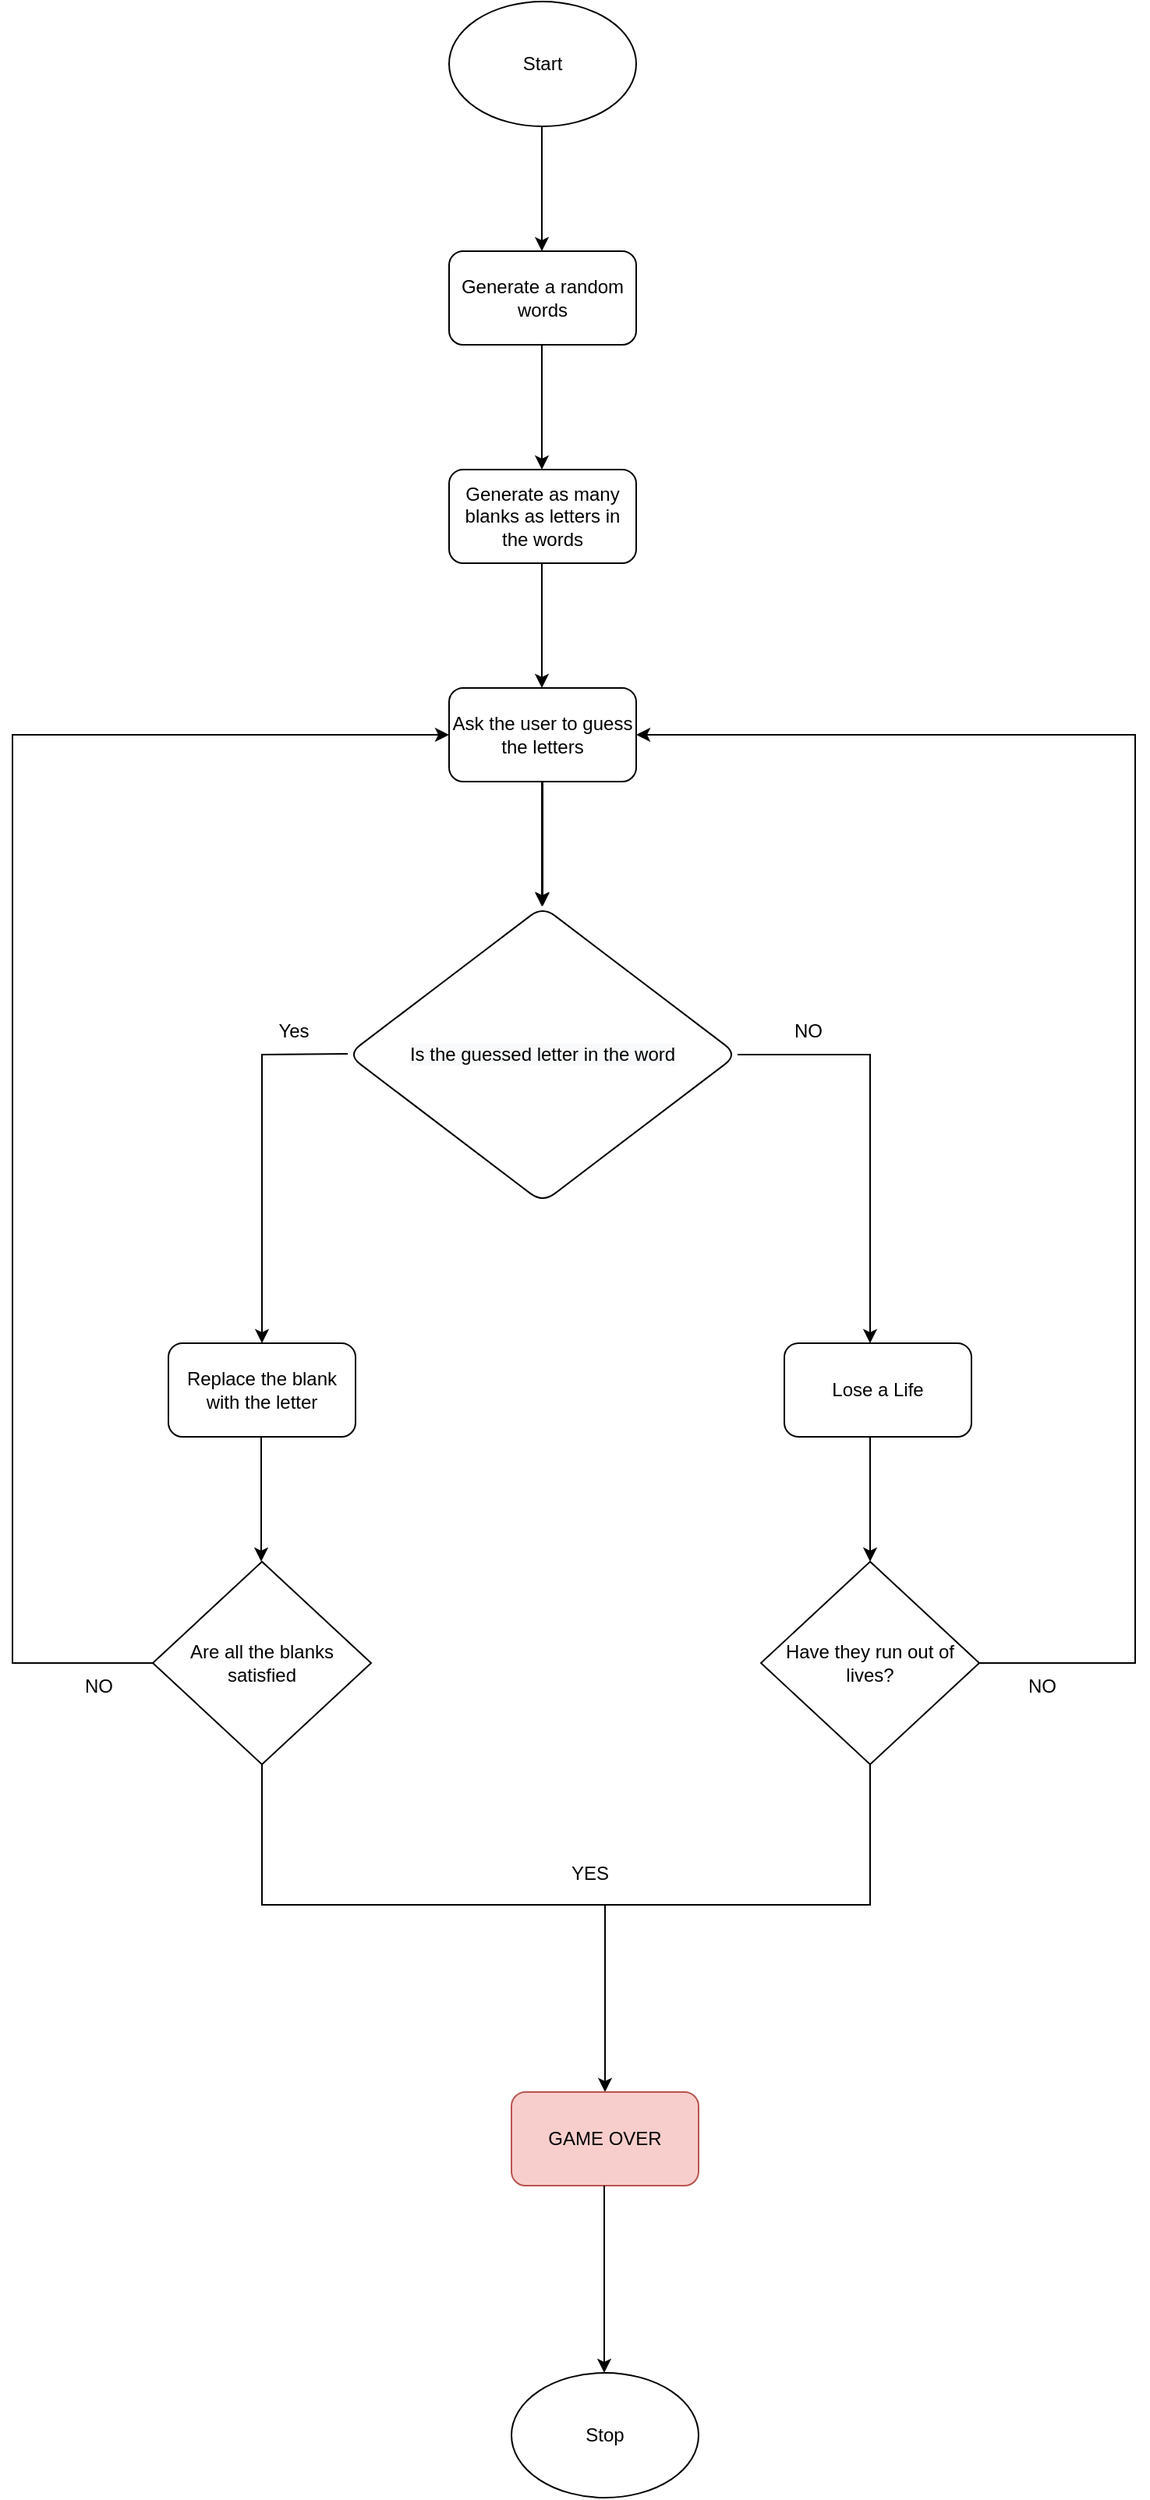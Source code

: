 <mxfile version="15.6.2" type="device"><diagram id="C5RBs43oDa-KdzZeNtuy" name="Page-1"><mxGraphModel dx="946" dy="614" grid="1" gridSize="10" guides="1" tooltips="1" connect="1" arrows="1" fold="1" page="1" pageScale="1" pageWidth="827" pageHeight="1169" math="0" shadow="0"><root><mxCell id="WIyWlLk6GJQsqaUBKTNV-0"/><mxCell id="WIyWlLk6GJQsqaUBKTNV-1" parent="WIyWlLk6GJQsqaUBKTNV-0"/><mxCell id="X1D_Ld6q9YfCJzh8IJN8-6" value="Start" style="ellipse;whiteSpace=wrap;html=1;" vertex="1" parent="WIyWlLk6GJQsqaUBKTNV-1"><mxGeometry x="320" y="20" width="120" height="80" as="geometry"/></mxCell><mxCell id="X1D_Ld6q9YfCJzh8IJN8-8" value="" style="endArrow=classic;html=1;rounded=0;" edge="1" parent="WIyWlLk6GJQsqaUBKTNV-1"><mxGeometry width="50" height="50" relative="1" as="geometry"><mxPoint x="379.5" y="100" as="sourcePoint"/><mxPoint x="379.5" y="180" as="targetPoint"/></mxGeometry></mxCell><mxCell id="X1D_Ld6q9YfCJzh8IJN8-10" value="Generate a random words" style="rounded=1;whiteSpace=wrap;html=1;" vertex="1" parent="WIyWlLk6GJQsqaUBKTNV-1"><mxGeometry x="320" y="180" width="120" height="60" as="geometry"/></mxCell><mxCell id="X1D_Ld6q9YfCJzh8IJN8-11" value="" style="endArrow=classic;html=1;rounded=0;" edge="1" parent="WIyWlLk6GJQsqaUBKTNV-1"><mxGeometry width="50" height="50" relative="1" as="geometry"><mxPoint x="379.5" y="240" as="sourcePoint"/><mxPoint x="379.5" y="320" as="targetPoint"/></mxGeometry></mxCell><mxCell id="X1D_Ld6q9YfCJzh8IJN8-12" value="Generate as many blanks as letters in the words" style="rounded=1;whiteSpace=wrap;html=1;" vertex="1" parent="WIyWlLk6GJQsqaUBKTNV-1"><mxGeometry x="320" y="320" width="120" height="60" as="geometry"/></mxCell><mxCell id="X1D_Ld6q9YfCJzh8IJN8-13" value="" style="endArrow=classic;html=1;rounded=0;" edge="1" parent="WIyWlLk6GJQsqaUBKTNV-1"><mxGeometry width="50" height="50" relative="1" as="geometry"><mxPoint x="379.5" y="380" as="sourcePoint"/><mxPoint x="379.5" y="460" as="targetPoint"/></mxGeometry></mxCell><mxCell id="X1D_Ld6q9YfCJzh8IJN8-18" value="" style="edgeStyle=orthogonalEdgeStyle;rounded=0;orthogonalLoop=1;jettySize=auto;html=1;" edge="1" parent="WIyWlLk6GJQsqaUBKTNV-1" source="X1D_Ld6q9YfCJzh8IJN8-14" target="X1D_Ld6q9YfCJzh8IJN8-17"><mxGeometry relative="1" as="geometry"/></mxCell><mxCell id="X1D_Ld6q9YfCJzh8IJN8-14" value="Ask the user to guess the letters" style="rounded=1;whiteSpace=wrap;html=1;" vertex="1" parent="WIyWlLk6GJQsqaUBKTNV-1"><mxGeometry x="320" y="460" width="120" height="60" as="geometry"/></mxCell><mxCell id="X1D_Ld6q9YfCJzh8IJN8-15" value="" style="endArrow=classic;html=1;rounded=0;" edge="1" parent="WIyWlLk6GJQsqaUBKTNV-1"><mxGeometry width="50" height="50" relative="1" as="geometry"><mxPoint x="379.5" y="520" as="sourcePoint"/><mxPoint x="379.5" y="600" as="targetPoint"/></mxGeometry></mxCell><mxCell id="X1D_Ld6q9YfCJzh8IJN8-17" value="&lt;meta charset=&quot;utf-8&quot;&gt;&lt;span style=&quot;color: rgb(0, 0, 0); font-family: helvetica; font-size: 12px; font-style: normal; font-weight: 400; letter-spacing: normal; text-align: center; text-indent: 0px; text-transform: none; word-spacing: 0px; background-color: rgb(248, 249, 250); display: inline; float: none;&quot;&gt;Is the guessed letter in the word&lt;/span&gt;" style="rhombus;whiteSpace=wrap;html=1;rounded=1;" vertex="1" parent="WIyWlLk6GJQsqaUBKTNV-1"><mxGeometry x="255" y="600" width="250" height="190" as="geometry"/></mxCell><mxCell id="X1D_Ld6q9YfCJzh8IJN8-19" value="" style="endArrow=classic;html=1;rounded=0;" edge="1" parent="WIyWlLk6GJQsqaUBKTNV-1"><mxGeometry width="50" height="50" relative="1" as="geometry"><mxPoint x="255" y="694.5" as="sourcePoint"/><mxPoint x="200" y="880" as="targetPoint"/><Array as="points"><mxPoint x="200" y="695"/></Array></mxGeometry></mxCell><mxCell id="X1D_Ld6q9YfCJzh8IJN8-20" value="Yes" style="text;html=1;align=center;verticalAlign=middle;resizable=0;points=[];autosize=1;strokeColor=none;fillColor=none;" vertex="1" parent="WIyWlLk6GJQsqaUBKTNV-1"><mxGeometry x="200" y="670" width="40" height="20" as="geometry"/></mxCell><mxCell id="X1D_Ld6q9YfCJzh8IJN8-21" value="Replace the blank with the letter" style="rounded=1;whiteSpace=wrap;html=1;" vertex="1" parent="WIyWlLk6GJQsqaUBKTNV-1"><mxGeometry x="140" y="880" width="120" height="60" as="geometry"/></mxCell><mxCell id="X1D_Ld6q9YfCJzh8IJN8-22" value="" style="endArrow=classic;html=1;rounded=0;exitX=1;exitY=0.5;exitDx=0;exitDy=0;" edge="1" parent="WIyWlLk6GJQsqaUBKTNV-1" source="X1D_Ld6q9YfCJzh8IJN8-17"><mxGeometry width="50" height="50" relative="1" as="geometry"><mxPoint x="595" y="694.5" as="sourcePoint"/><mxPoint x="590" y="880" as="targetPoint"/><Array as="points"><mxPoint x="590" y="695"/></Array></mxGeometry></mxCell><mxCell id="X1D_Ld6q9YfCJzh8IJN8-23" value="NO" style="text;html=1;align=center;verticalAlign=middle;resizable=0;points=[];autosize=1;strokeColor=none;fillColor=none;" vertex="1" parent="WIyWlLk6GJQsqaUBKTNV-1"><mxGeometry x="535" y="670" width="30" height="20" as="geometry"/></mxCell><mxCell id="X1D_Ld6q9YfCJzh8IJN8-24" value="Lose a Life" style="rounded=1;whiteSpace=wrap;html=1;" vertex="1" parent="WIyWlLk6GJQsqaUBKTNV-1"><mxGeometry x="535" y="880" width="120" height="60" as="geometry"/></mxCell><mxCell id="X1D_Ld6q9YfCJzh8IJN8-25" value="" style="endArrow=classic;html=1;rounded=0;" edge="1" parent="WIyWlLk6GJQsqaUBKTNV-1"><mxGeometry width="50" height="50" relative="1" as="geometry"><mxPoint x="199.5" y="940" as="sourcePoint"/><mxPoint x="199.5" y="1020" as="targetPoint"/></mxGeometry></mxCell><mxCell id="X1D_Ld6q9YfCJzh8IJN8-26" value="Are all the blanks satisfied" style="rhombus;whiteSpace=wrap;html=1;" vertex="1" parent="WIyWlLk6GJQsqaUBKTNV-1"><mxGeometry x="130" y="1020" width="140" height="130" as="geometry"/></mxCell><mxCell id="X1D_Ld6q9YfCJzh8IJN8-27" value="" style="endArrow=classic;html=1;rounded=0;entryX=0;entryY=0.5;entryDx=0;entryDy=0;" edge="1" parent="WIyWlLk6GJQsqaUBKTNV-1" source="X1D_Ld6q9YfCJzh8IJN8-26" target="X1D_Ld6q9YfCJzh8IJN8-14"><mxGeometry width="50" height="50" relative="1" as="geometry"><mxPoint x="160" y="1230" as="sourcePoint"/><mxPoint x="100" y="500" as="targetPoint"/><Array as="points"><mxPoint x="130" y="1085"/><mxPoint x="40" y="1085"/><mxPoint x="40" y="490"/></Array></mxGeometry></mxCell><mxCell id="X1D_Ld6q9YfCJzh8IJN8-28" value="NO" style="text;html=1;align=center;verticalAlign=middle;resizable=0;points=[];autosize=1;strokeColor=none;fillColor=none;" vertex="1" parent="WIyWlLk6GJQsqaUBKTNV-1"><mxGeometry x="80" y="1090" width="30" height="20" as="geometry"/></mxCell><mxCell id="X1D_Ld6q9YfCJzh8IJN8-29" value="" style="endArrow=classic;html=1;rounded=0;" edge="1" parent="WIyWlLk6GJQsqaUBKTNV-1"><mxGeometry width="50" height="50" relative="1" as="geometry"><mxPoint x="590" y="940" as="sourcePoint"/><mxPoint x="590" y="1020" as="targetPoint"/></mxGeometry></mxCell><mxCell id="X1D_Ld6q9YfCJzh8IJN8-30" value="Have they run out of lives?" style="rhombus;whiteSpace=wrap;html=1;" vertex="1" parent="WIyWlLk6GJQsqaUBKTNV-1"><mxGeometry x="520" y="1020" width="140" height="130" as="geometry"/></mxCell><mxCell id="X1D_Ld6q9YfCJzh8IJN8-31" value="" style="endArrow=classic;html=1;rounded=0;exitX=1;exitY=0.5;exitDx=0;exitDy=0;entryX=1;entryY=0.5;entryDx=0;entryDy=0;" edge="1" parent="WIyWlLk6GJQsqaUBKTNV-1" source="X1D_Ld6q9YfCJzh8IJN8-30" target="X1D_Ld6q9YfCJzh8IJN8-14"><mxGeometry width="50" height="50" relative="1" as="geometry"><mxPoint x="720" y="1090" as="sourcePoint"/><mxPoint x="760" y="490" as="targetPoint"/><Array as="points"><mxPoint x="760" y="1085"/><mxPoint x="760" y="490"/></Array></mxGeometry></mxCell><mxCell id="X1D_Ld6q9YfCJzh8IJN8-32" value="NO" style="text;html=1;align=center;verticalAlign=middle;resizable=0;points=[];autosize=1;strokeColor=none;fillColor=none;" vertex="1" parent="WIyWlLk6GJQsqaUBKTNV-1"><mxGeometry x="685" y="1090" width="30" height="20" as="geometry"/></mxCell><mxCell id="X1D_Ld6q9YfCJzh8IJN8-34" value="" style="endArrow=none;html=1;rounded=0;entryX=0.5;entryY=1;entryDx=0;entryDy=0;exitX=0.5;exitY=1;exitDx=0;exitDy=0;" edge="1" parent="WIyWlLk6GJQsqaUBKTNV-1" source="X1D_Ld6q9YfCJzh8IJN8-30" target="X1D_Ld6q9YfCJzh8IJN8-26"><mxGeometry width="50" height="50" relative="1" as="geometry"><mxPoint x="580" y="1240" as="sourcePoint"/><mxPoint x="225" y="1190" as="targetPoint"/><Array as="points"><mxPoint x="590" y="1240"/><mxPoint x="200" y="1240"/></Array></mxGeometry></mxCell><mxCell id="X1D_Ld6q9YfCJzh8IJN8-35" value="YES" style="text;html=1;align=center;verticalAlign=middle;resizable=0;points=[];autosize=1;strokeColor=none;fillColor=none;" vertex="1" parent="WIyWlLk6GJQsqaUBKTNV-1"><mxGeometry x="390" y="1210" width="40" height="20" as="geometry"/></mxCell><mxCell id="X1D_Ld6q9YfCJzh8IJN8-36" value="" style="endArrow=classic;html=1;rounded=0;" edge="1" parent="WIyWlLk6GJQsqaUBKTNV-1"><mxGeometry width="50" height="50" relative="1" as="geometry"><mxPoint x="420" y="1240" as="sourcePoint"/><mxPoint x="420" y="1360" as="targetPoint"/></mxGeometry></mxCell><mxCell id="X1D_Ld6q9YfCJzh8IJN8-37" value="GAME OVER" style="rounded=1;whiteSpace=wrap;html=1;fillColor=#f8cecc;strokeColor=#b85450;" vertex="1" parent="WIyWlLk6GJQsqaUBKTNV-1"><mxGeometry x="360" y="1360" width="120" height="60" as="geometry"/></mxCell><mxCell id="X1D_Ld6q9YfCJzh8IJN8-38" value="" style="endArrow=classic;html=1;rounded=0;" edge="1" parent="WIyWlLk6GJQsqaUBKTNV-1"><mxGeometry width="50" height="50" relative="1" as="geometry"><mxPoint x="419.5" y="1420" as="sourcePoint"/><mxPoint x="419.5" y="1540" as="targetPoint"/></mxGeometry></mxCell><mxCell id="X1D_Ld6q9YfCJzh8IJN8-39" value="Stop" style="ellipse;whiteSpace=wrap;html=1;" vertex="1" parent="WIyWlLk6GJQsqaUBKTNV-1"><mxGeometry x="360" y="1540" width="120" height="80" as="geometry"/></mxCell></root></mxGraphModel></diagram></mxfile>
